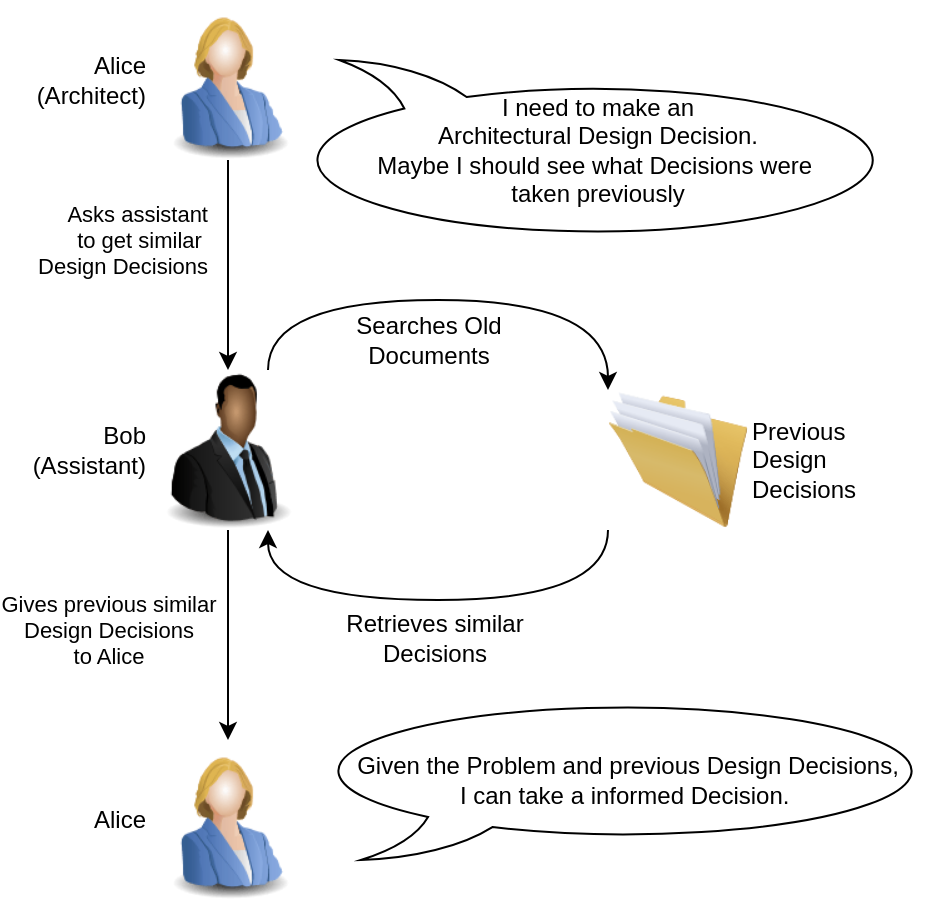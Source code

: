 <mxfile version="24.7.7">
  <diagram name="Page-1" id="wBoN0zmitPIiMLEGoSf_">
    <mxGraphModel dx="1099" dy="634" grid="1" gridSize="10" guides="1" tooltips="1" connect="1" arrows="1" fold="1" page="1" pageScale="1" pageWidth="850" pageHeight="1100" math="0" shadow="0">
      <root>
        <mxCell id="0" />
        <mxCell id="1" parent="0" />
        <mxCell id="pZtEg7F4rGI9stdyFQSI-3" value="I need to make an&lt;div&gt;Architectural Design Decision.&lt;div&gt;Maybe I should see what Decisions were&amp;nbsp;&lt;/div&gt;&lt;div&gt;taken previously&lt;/div&gt;&lt;/div&gt;" style="whiteSpace=wrap;html=1;shape=mxgraph.basic.oval_callout;flipV=1;" vertex="1" parent="1">
          <mxGeometry x="260" y="250" width="310" height="90" as="geometry" />
        </mxCell>
        <mxCell id="pZtEg7F4rGI9stdyFQSI-4" value="Previous&lt;div&gt;Design&amp;nbsp;&lt;/div&gt;&lt;div&gt;Decisions&lt;/div&gt;" style="image;html=1;image=img/lib/clip_art/general/Full_Folder_128x128.png;labelPosition=right;verticalLabelPosition=middle;align=left;verticalAlign=middle;" vertex="1" parent="1">
          <mxGeometry x="420" y="415" width="70" height="70" as="geometry" />
        </mxCell>
        <mxCell id="pZtEg7F4rGI9stdyFQSI-14" value="Given the Problem and previous Design Decisions,&lt;div&gt;I can take a informed Decision.&amp;nbsp;&lt;/div&gt;" style="whiteSpace=wrap;html=1;shape=mxgraph.basic.oval_callout;flipV=0;flipH=0;" vertex="1" parent="1">
          <mxGeometry x="270" y="570" width="320" height="80" as="geometry" />
        </mxCell>
        <mxCell id="pZtEg7F4rGI9stdyFQSI-24" value="" style="edgeStyle=orthogonalEdgeStyle;rounded=0;orthogonalLoop=1;jettySize=auto;html=1;" edge="1" parent="1" source="pZtEg7F4rGI9stdyFQSI-18" target="pZtEg7F4rGI9stdyFQSI-23">
          <mxGeometry relative="1" as="geometry" />
        </mxCell>
        <mxCell id="pZtEg7F4rGI9stdyFQSI-33" value="Gives previous similar&lt;div&gt;Design Decisions&lt;/div&gt;&lt;div&gt;to Alice&lt;/div&gt;" style="edgeLabel;html=1;align=center;verticalAlign=middle;resizable=0;points=[];" vertex="1" connectable="0" parent="pZtEg7F4rGI9stdyFQSI-24">
          <mxGeometry x="-0.11" y="-2" relative="1" as="geometry">
            <mxPoint x="-58" y="3" as="offset" />
          </mxGeometry>
        </mxCell>
        <mxCell id="pZtEg7F4rGI9stdyFQSI-26" style="edgeStyle=orthogonalEdgeStyle;rounded=0;orthogonalLoop=1;jettySize=auto;html=1;curved=1;" edge="1" parent="1" source="pZtEg7F4rGI9stdyFQSI-18" target="pZtEg7F4rGI9stdyFQSI-4">
          <mxGeometry relative="1" as="geometry">
            <Array as="points">
              <mxPoint x="250" y="370" />
              <mxPoint x="420" y="370" />
            </Array>
          </mxGeometry>
        </mxCell>
        <mxCell id="pZtEg7F4rGI9stdyFQSI-28" value="&lt;font style=&quot;font-size: 12px;&quot;&gt;Searches&amp;nbsp;&lt;/font&gt;&lt;span style=&quot;font-size: 12px;&quot;&gt;Old&lt;/span&gt;&lt;div&gt;&lt;font style=&quot;font-size: 12px;&quot;&gt;Documents&lt;/font&gt;&lt;/div&gt;" style="edgeLabel;html=1;align=center;verticalAlign=middle;resizable=0;points=[];" vertex="1" connectable="0" parent="pZtEg7F4rGI9stdyFQSI-26">
          <mxGeometry x="-0.184" y="-1" relative="1" as="geometry">
            <mxPoint x="13" y="19" as="offset" />
          </mxGeometry>
        </mxCell>
        <mxCell id="pZtEg7F4rGI9stdyFQSI-18" value="Bob&lt;div&gt;(Assistant)&lt;/div&gt;" style="image;html=1;image=img/lib/clip_art/people/Suit_Man_Black_128x128.png;labelPosition=left;verticalLabelPosition=middle;align=right;verticalAlign=middle;" vertex="1" parent="1">
          <mxGeometry x="190" y="405" width="80" height="80" as="geometry" />
        </mxCell>
        <mxCell id="pZtEg7F4rGI9stdyFQSI-23" value="Alice" style="image;html=1;image=img/lib/clip_art/people/Suit_Woman_Blue_128x128.png;labelPosition=left;verticalLabelPosition=middle;align=right;verticalAlign=middle;" vertex="1" parent="1">
          <mxGeometry x="190" y="590" width="80" height="80" as="geometry" />
        </mxCell>
        <mxCell id="pZtEg7F4rGI9stdyFQSI-31" style="edgeStyle=orthogonalEdgeStyle;rounded=0;orthogonalLoop=1;jettySize=auto;html=1;entryX=0.5;entryY=0;entryDx=0;entryDy=0;" edge="1" parent="1" source="pZtEg7F4rGI9stdyFQSI-22" target="pZtEg7F4rGI9stdyFQSI-18">
          <mxGeometry relative="1" as="geometry" />
        </mxCell>
        <mxCell id="pZtEg7F4rGI9stdyFQSI-32" value="Asks assistant&lt;div&gt;to get similar&amp;nbsp;&lt;div&gt;Design Decisions&lt;/div&gt;&lt;/div&gt;" style="edgeLabel;html=1;align=right;verticalAlign=middle;resizable=0;points=[];labelPosition=left;verticalLabelPosition=middle;" vertex="1" connectable="0" parent="pZtEg7F4rGI9stdyFQSI-31">
          <mxGeometry x="-0.222" y="2" relative="1" as="geometry">
            <mxPoint x="-12" y="-1" as="offset" />
          </mxGeometry>
        </mxCell>
        <mxCell id="pZtEg7F4rGI9stdyFQSI-22" value="Alice&lt;br&gt;(Architect)" style="image;html=1;image=img/lib/clip_art/people/Suit_Woman_Blue_128x128.png;labelPosition=left;verticalLabelPosition=middle;align=right;verticalAlign=middle;" vertex="1" parent="1">
          <mxGeometry x="190" y="220" width="80" height="80" as="geometry" />
        </mxCell>
        <mxCell id="pZtEg7F4rGI9stdyFQSI-27" style="edgeStyle=orthogonalEdgeStyle;rounded=0;orthogonalLoop=1;jettySize=auto;html=1;curved=1;exitX=0;exitY=1;exitDx=0;exitDy=0;entryX=0.75;entryY=1;entryDx=0;entryDy=0;" edge="1" parent="1" source="pZtEg7F4rGI9stdyFQSI-4" target="pZtEg7F4rGI9stdyFQSI-18">
          <mxGeometry relative="1" as="geometry">
            <mxPoint x="430" y="485" as="sourcePoint" />
            <mxPoint x="260" y="480" as="targetPoint" />
            <Array as="points">
              <mxPoint x="420" y="520" />
              <mxPoint x="250" y="520" />
            </Array>
          </mxGeometry>
        </mxCell>
        <mxCell id="pZtEg7F4rGI9stdyFQSI-30" value="&lt;span style=&quot;font-size: 12px;&quot;&gt;Retrieves&amp;nbsp;&lt;/span&gt;&lt;span style=&quot;font-size: 12px;&quot;&gt;similar&lt;/span&gt;&lt;div&gt;&lt;font style=&quot;font-size: 12px;&quot;&gt;Decisions&lt;/font&gt;&lt;/div&gt;" style="edgeLabel;html=1;align=center;verticalAlign=middle;resizable=0;points=[];" vertex="1" connectable="0" parent="1">
          <mxGeometry x="340" y="540" as="geometry">
            <mxPoint x="-7" y="-1" as="offset" />
          </mxGeometry>
        </mxCell>
      </root>
    </mxGraphModel>
  </diagram>
</mxfile>
